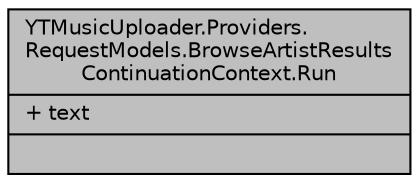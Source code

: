 digraph "YTMusicUploader.Providers.RequestModels.BrowseArtistResultsContinuationContext.Run"
{
 // LATEX_PDF_SIZE
  edge [fontname="Helvetica",fontsize="10",labelfontname="Helvetica",labelfontsize="10"];
  node [fontname="Helvetica",fontsize="10",shape=record];
  Node1 [label="{YTMusicUploader.Providers.\lRequestModels.BrowseArtistResults\lContinuationContext.Run\n|+ text\l|}",height=0.2,width=0.4,color="black", fillcolor="grey75", style="filled", fontcolor="black",tooltip=" "];
}
